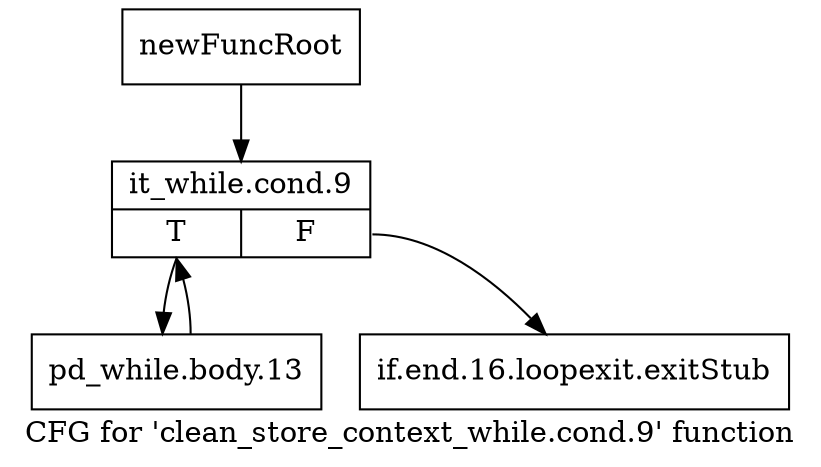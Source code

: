 digraph "CFG for 'clean_store_context_while.cond.9' function" {
	label="CFG for 'clean_store_context_while.cond.9' function";

	Node0x58a18d0 [shape=record,label="{newFuncRoot}"];
	Node0x58a18d0 -> Node0x58a1da0;
	Node0x58a1d50 [shape=record,label="{if.end.16.loopexit.exitStub}"];
	Node0x58a1da0 [shape=record,label="{it_while.cond.9|{<s0>T|<s1>F}}"];
	Node0x58a1da0:s0 -> Node0x58a1df0;
	Node0x58a1da0:s1 -> Node0x58a1d50;
	Node0x58a1df0 [shape=record,label="{pd_while.body.13}"];
	Node0x58a1df0 -> Node0x58a1da0;
}

